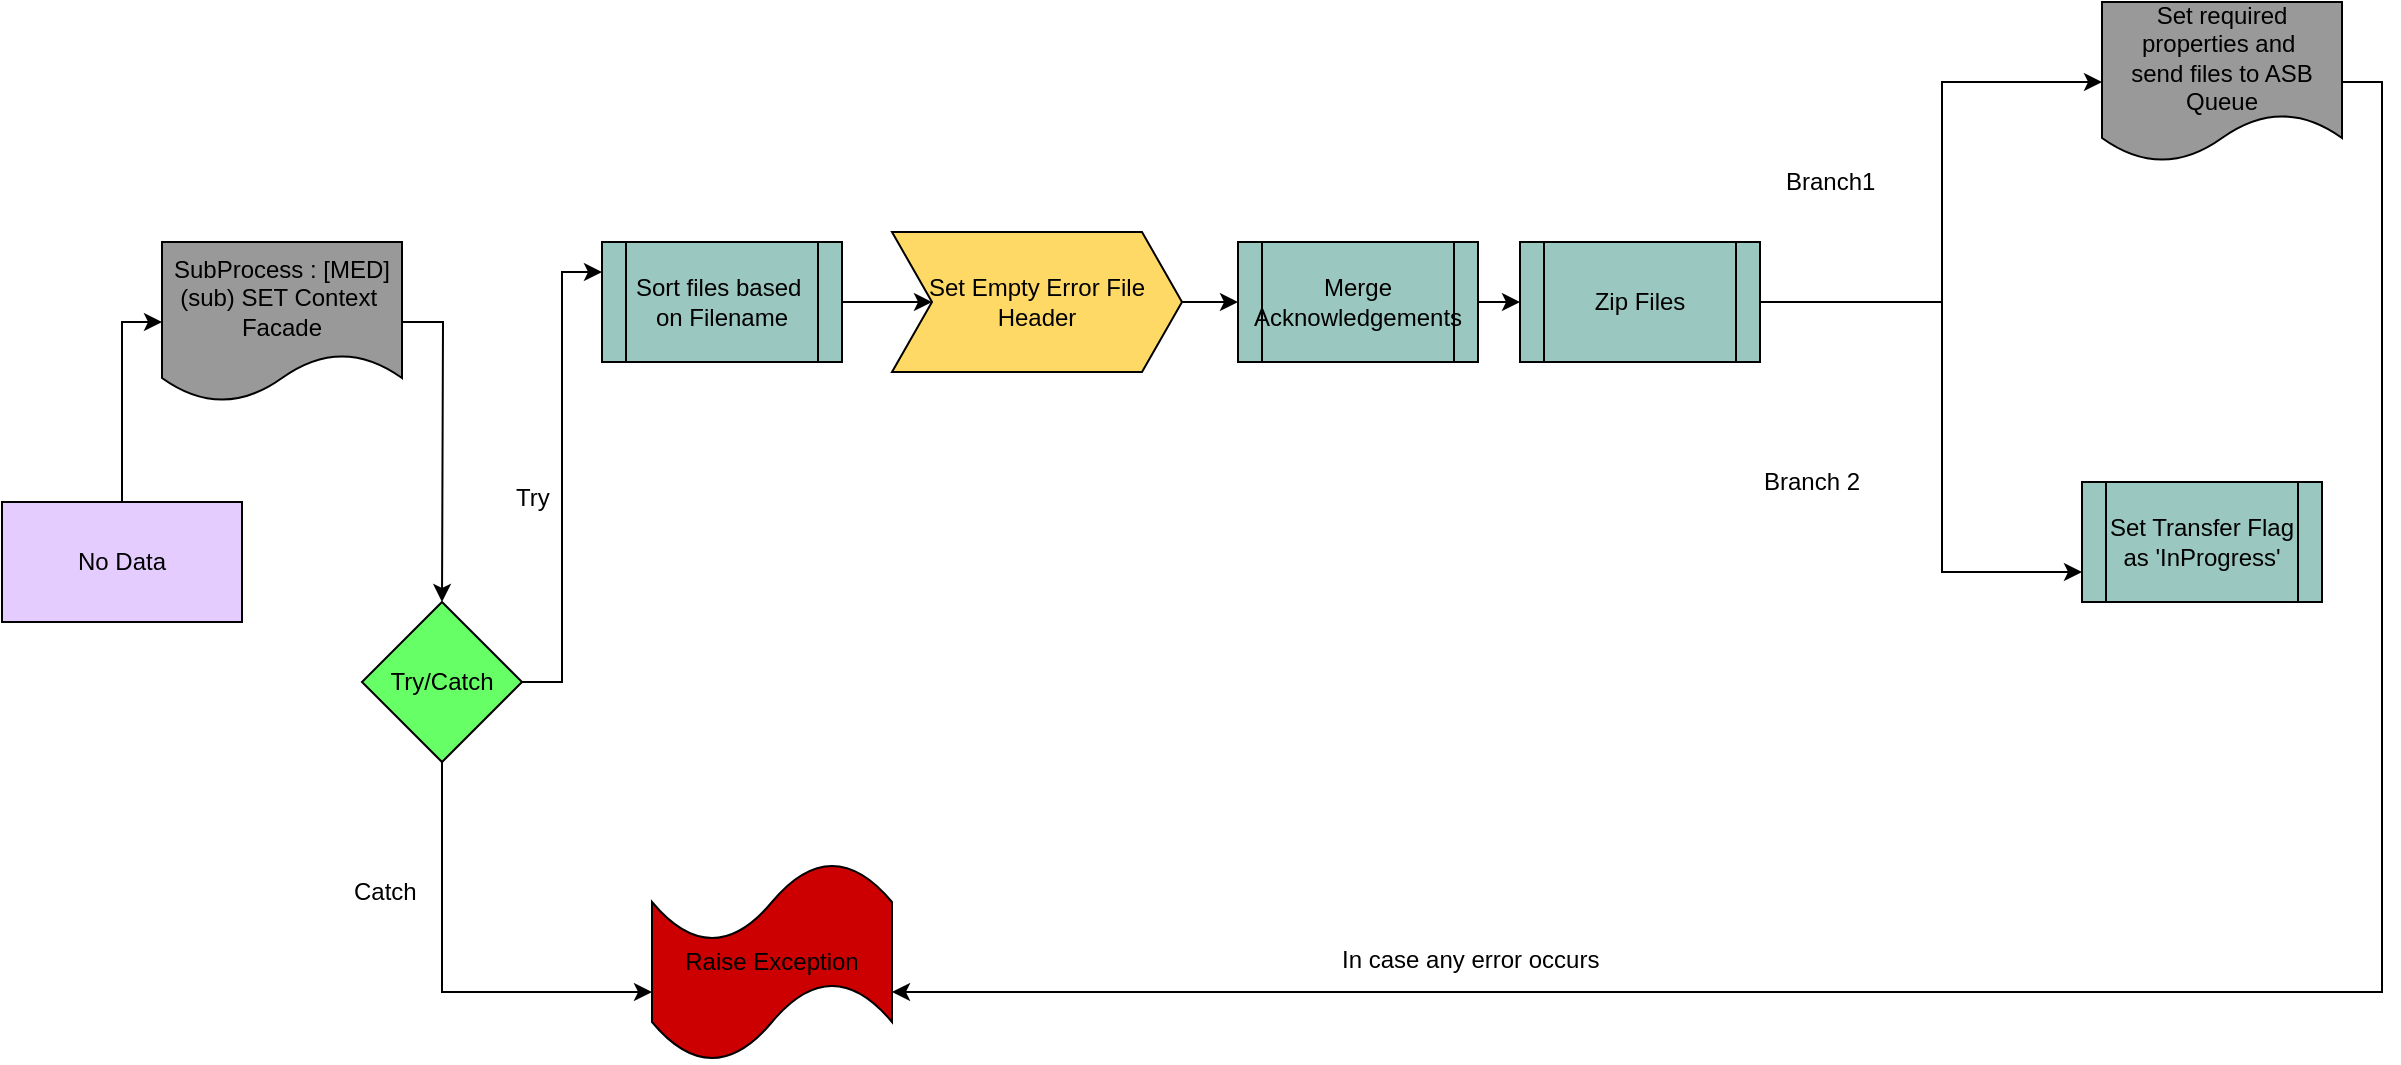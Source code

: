 <mxfile version="10.4.6" type="github"><diagram id="wmNG7bchvH79Z6tZhzsz" name="Page-1"><mxGraphModel dx="1252" dy="687" grid="1" gridSize="10" guides="1" tooltips="1" connect="1" arrows="1" fold="1" page="0" pageScale="1" pageWidth="850" pageHeight="1100" math="0" shadow="0"><root><mxCell id="0"/><mxCell id="1" parent="0"/><mxCell id="oeXn1dZreXxxb_3zCH13-7" style="edgeStyle=orthogonalEdgeStyle;rounded=0;orthogonalLoop=1;jettySize=auto;html=1;entryX=0;entryY=0.5;entryDx=0;entryDy=0;" parent="1" source="oeXn1dZreXxxb_3zCH13-1" target="oeXn1dZreXxxb_3zCH13-2" edge="1"><mxGeometry relative="1" as="geometry"/></mxCell><mxCell id="oeXn1dZreXxxb_3zCH13-1" value="No Data" style="rounded=0;whiteSpace=wrap;html=1;fillColor=#E5CCFF;" parent="1" vertex="1"><mxGeometry x="100" y="250" width="120" height="60" as="geometry"/></mxCell><mxCell id="oeXn1dZreXxxb_3zCH13-8" style="edgeStyle=orthogonalEdgeStyle;rounded=0;orthogonalLoop=1;jettySize=auto;html=1;" parent="1" source="oeXn1dZreXxxb_3zCH13-2" edge="1"><mxGeometry relative="1" as="geometry"><mxPoint x="320" y="300" as="targetPoint"/></mxGeometry></mxCell><mxCell id="oeXn1dZreXxxb_3zCH13-2" value="SubProcess : [MED]&lt;br&gt;(sub) SET Context&amp;nbsp;&lt;br&gt;Facade&lt;br&gt;" style="shape=document;whiteSpace=wrap;html=1;boundedLbl=1;fillColor=#999999;" parent="1" vertex="1"><mxGeometry x="180" y="120" width="120" height="80" as="geometry"/></mxCell><mxCell id="oeXn1dZreXxxb_3zCH13-11" style="edgeStyle=orthogonalEdgeStyle;rounded=0;orthogonalLoop=1;jettySize=auto;html=1;entryX=0;entryY=0.25;entryDx=0;entryDy=0;" parent="1" source="oeXn1dZreXxxb_3zCH13-3" target="oeXn1dZreXxxb_3zCH13-4" edge="1"><mxGeometry relative="1" as="geometry"/></mxCell><mxCell id="oeXn1dZreXxxb_3zCH13-14" style="edgeStyle=orthogonalEdgeStyle;rounded=0;orthogonalLoop=1;jettySize=auto;html=1;entryX=0;entryY=0.65;entryDx=0;entryDy=0;entryPerimeter=0;" parent="1" source="oeXn1dZreXxxb_3zCH13-3" target="oeXn1dZreXxxb_3zCH13-13" edge="1"><mxGeometry relative="1" as="geometry"><Array as="points"><mxPoint x="320" y="495"/></Array></mxGeometry></mxCell><mxCell id="oeXn1dZreXxxb_3zCH13-3" value="Try/Catch" style="rhombus;whiteSpace=wrap;html=1;fillColor=#66FF66;" parent="1" vertex="1"><mxGeometry x="280" y="300" width="80" height="80" as="geometry"/></mxCell><mxCell id="0bcNFF61qQqLkg4KboF4-2" value="" style="edgeStyle=orthogonalEdgeStyle;rounded=0;orthogonalLoop=1;jettySize=auto;html=1;" edge="1" parent="1" source="oeXn1dZreXxxb_3zCH13-4" target="0bcNFF61qQqLkg4KboF4-1"><mxGeometry relative="1" as="geometry"/></mxCell><mxCell id="oeXn1dZreXxxb_3zCH13-4" value="Sort files based&amp;nbsp;&lt;br&gt;on Filename&lt;br&gt;" style="shape=process;whiteSpace=wrap;html=1;backgroundOutline=1;fillColor=#9AC7BF;" parent="1" vertex="1"><mxGeometry x="400" y="120" width="120" height="60" as="geometry"/></mxCell><mxCell id="oeXn1dZreXxxb_3zCH13-12" value="Try" style="text;html=1;resizable=0;points=[];autosize=1;align=left;verticalAlign=top;spacingTop=-4;" parent="1" vertex="1"><mxGeometry x="355" y="238" width="30" height="20" as="geometry"/></mxCell><mxCell id="oeXn1dZreXxxb_3zCH13-13" value="Raise Exception" style="shape=tape;whiteSpace=wrap;html=1;fillColor=#CC0000;" parent="1" vertex="1"><mxGeometry x="425" y="430" width="120" height="100" as="geometry"/></mxCell><mxCell id="oeXn1dZreXxxb_3zCH13-15" value="Catch" style="text;html=1;resizable=0;points=[];autosize=1;align=left;verticalAlign=top;spacingTop=-4;" parent="1" vertex="1"><mxGeometry x="274" y="435" width="50" height="20" as="geometry"/></mxCell><mxCell id="0bcNFF61qQqLkg4KboF4-5" value="" style="edgeStyle=orthogonalEdgeStyle;rounded=0;orthogonalLoop=1;jettySize=auto;html=1;" edge="1" parent="1" source="oeXn1dZreXxxb_3zCH13-16" target="0bcNFF61qQqLkg4KboF4-4"><mxGeometry relative="1" as="geometry"/></mxCell><mxCell id="oeXn1dZreXxxb_3zCH13-16" value="Merge Acknowledgements" style="shape=process;whiteSpace=wrap;html=1;backgroundOutline=1;fillColor=#9AC7BF;" parent="1" vertex="1"><mxGeometry x="718" y="120" width="120" height="60" as="geometry"/></mxCell><mxCell id="FS816JFzzOr-bnPVooXj-4" style="edgeStyle=orthogonalEdgeStyle;rounded=0;orthogonalLoop=1;jettySize=auto;html=1;exitX=1;exitY=0.5;exitDx=0;exitDy=0;entryX=1;entryY=0.65;entryDx=0;entryDy=0;entryPerimeter=0;" parent="1" source="pWbzHwOYwy_e_9ECLNz--5" target="oeXn1dZreXxxb_3zCH13-13" edge="1"><mxGeometry relative="1" as="geometry"/></mxCell><mxCell id="pWbzHwOYwy_e_9ECLNz--5" value="Set required properties and&amp;nbsp;&lt;br&gt;send files to ASB Queue&lt;br&gt;" style="shape=document;whiteSpace=wrap;html=1;boundedLbl=1;fillColor=#999999;" parent="1" vertex="1"><mxGeometry x="1150" width="120" height="80" as="geometry"/></mxCell><mxCell id="pWbzHwOYwy_e_9ECLNz--7" value="Branch1" style="text;html=1;resizable=0;points=[];autosize=1;align=left;verticalAlign=top;spacingTop=-4;" parent="1" vertex="1"><mxGeometry x="990" y="80" width="60" height="20" as="geometry"/></mxCell><mxCell id="pWbzHwOYwy_e_9ECLNz--8" value="Set Transfer Flag as 'InProgress'" style="shape=process;whiteSpace=wrap;html=1;backgroundOutline=1;fillColor=#9AC7BF;" parent="1" vertex="1"><mxGeometry x="1140" y="240" width="120" height="60" as="geometry"/></mxCell><mxCell id="pWbzHwOYwy_e_9ECLNz--10" value="Branch 2" style="text;html=1;resizable=0;points=[];autosize=1;align=left;verticalAlign=top;spacingTop=-4;" parent="1" vertex="1"><mxGeometry x="979" y="230" width="60" height="20" as="geometry"/></mxCell><mxCell id="FS816JFzzOr-bnPVooXj-5" value="In case any error occurs" style="text;html=1;resizable=0;points=[];autosize=1;align=left;verticalAlign=top;spacingTop=-4;" parent="1" vertex="1"><mxGeometry x="768" y="469" width="140" height="20" as="geometry"/></mxCell><mxCell id="0bcNFF61qQqLkg4KboF4-3" value="" style="edgeStyle=orthogonalEdgeStyle;rounded=0;orthogonalLoop=1;jettySize=auto;html=1;" edge="1" parent="1" source="0bcNFF61qQqLkg4KboF4-1" target="oeXn1dZreXxxb_3zCH13-16"><mxGeometry relative="1" as="geometry"/></mxCell><mxCell id="0bcNFF61qQqLkg4KboF4-1" value="Set Empty Error File Header" style="shape=step;perimeter=stepPerimeter;whiteSpace=wrap;html=1;fixedSize=1;fillColor=#FFD966;" vertex="1" parent="1"><mxGeometry x="545" y="115" width="145" height="70" as="geometry"/></mxCell><mxCell id="0bcNFF61qQqLkg4KboF4-6" style="edgeStyle=orthogonalEdgeStyle;rounded=0;orthogonalLoop=1;jettySize=auto;html=1;entryX=0;entryY=0.5;entryDx=0;entryDy=0;" edge="1" parent="1" source="0bcNFF61qQqLkg4KboF4-4" target="pWbzHwOYwy_e_9ECLNz--5"><mxGeometry relative="1" as="geometry"><Array as="points"><mxPoint x="1070" y="150"/><mxPoint x="1070" y="40"/></Array></mxGeometry></mxCell><mxCell id="0bcNFF61qQqLkg4KboF4-7" style="edgeStyle=orthogonalEdgeStyle;rounded=0;orthogonalLoop=1;jettySize=auto;html=1;entryX=0;entryY=0.75;entryDx=0;entryDy=0;" edge="1" parent="1" source="0bcNFF61qQqLkg4KboF4-4" target="pWbzHwOYwy_e_9ECLNz--8"><mxGeometry relative="1" as="geometry"><Array as="points"><mxPoint x="1070" y="150"/><mxPoint x="1070" y="285"/></Array></mxGeometry></mxCell><mxCell id="0bcNFF61qQqLkg4KboF4-4" value="Zip Files" style="shape=process;whiteSpace=wrap;html=1;backgroundOutline=1;fillColor=#9AC7BF;" vertex="1" parent="1"><mxGeometry x="859" y="120" width="120" height="60" as="geometry"/></mxCell></root></mxGraphModel></diagram></mxfile>